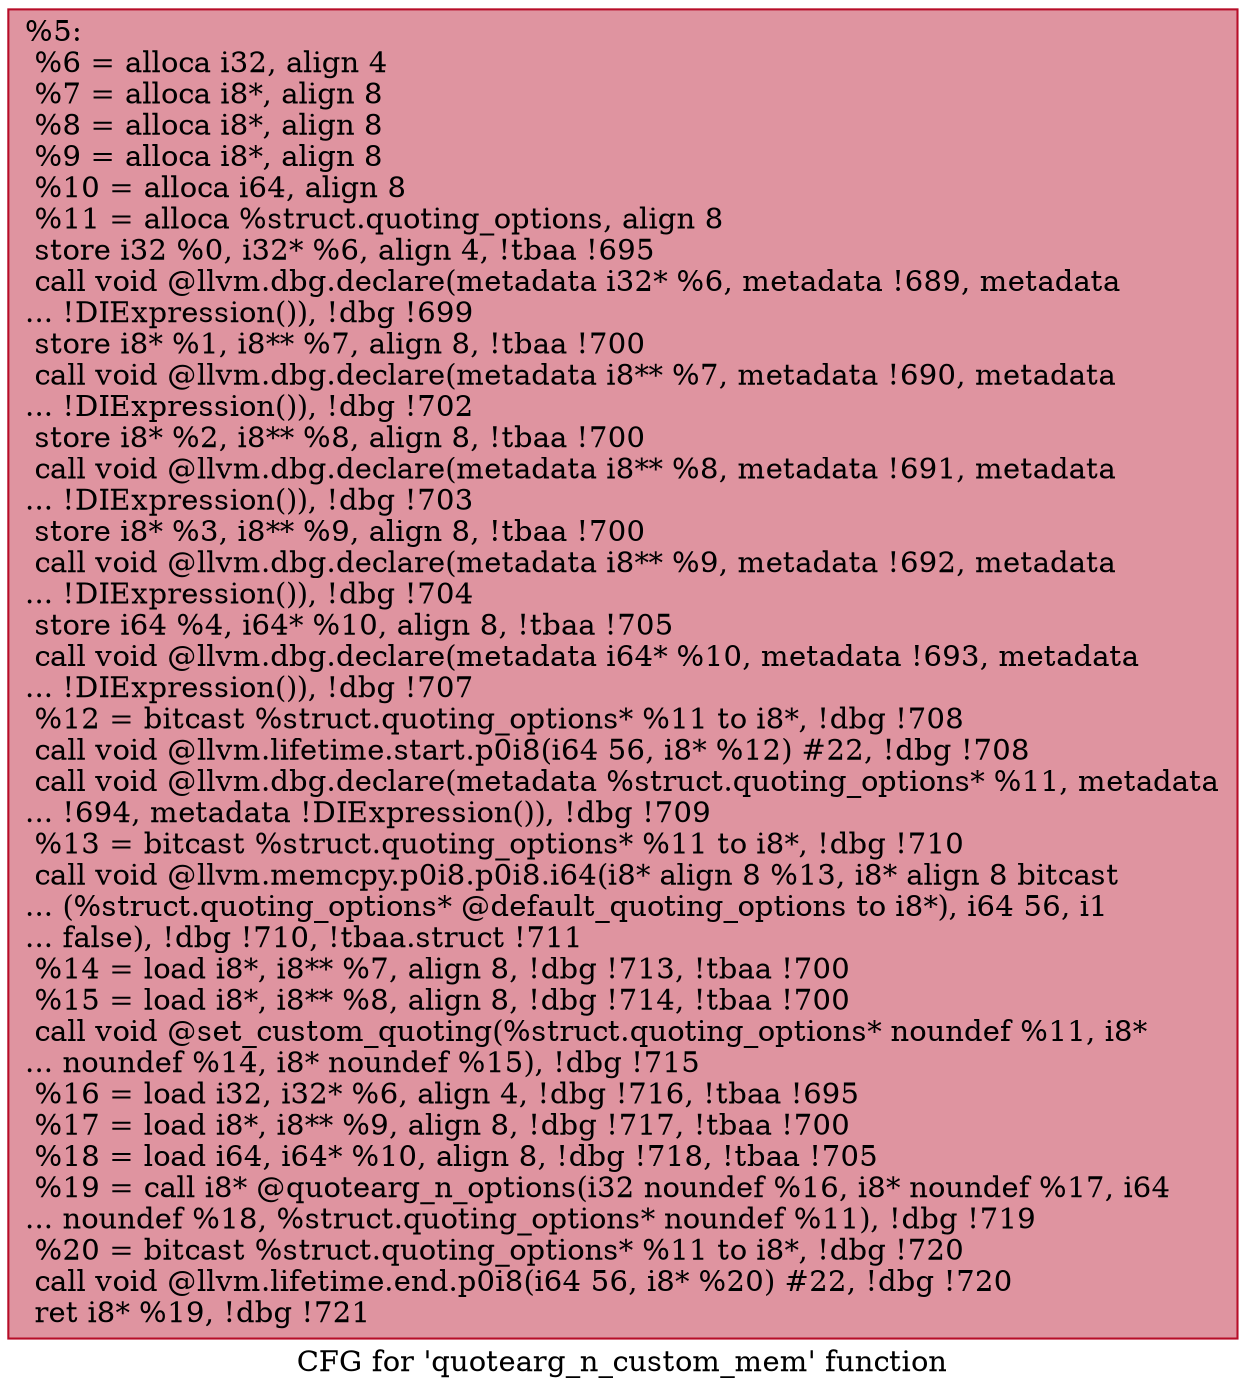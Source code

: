 digraph "CFG for 'quotearg_n_custom_mem' function" {
	label="CFG for 'quotearg_n_custom_mem' function";

	Node0x6f8470 [shape=record,color="#b70d28ff", style=filled, fillcolor="#b70d2870",label="{%5:\l  %6 = alloca i32, align 4\l  %7 = alloca i8*, align 8\l  %8 = alloca i8*, align 8\l  %9 = alloca i8*, align 8\l  %10 = alloca i64, align 8\l  %11 = alloca %struct.quoting_options, align 8\l  store i32 %0, i32* %6, align 4, !tbaa !695\l  call void @llvm.dbg.declare(metadata i32* %6, metadata !689, metadata\l... !DIExpression()), !dbg !699\l  store i8* %1, i8** %7, align 8, !tbaa !700\l  call void @llvm.dbg.declare(metadata i8** %7, metadata !690, metadata\l... !DIExpression()), !dbg !702\l  store i8* %2, i8** %8, align 8, !tbaa !700\l  call void @llvm.dbg.declare(metadata i8** %8, metadata !691, metadata\l... !DIExpression()), !dbg !703\l  store i8* %3, i8** %9, align 8, !tbaa !700\l  call void @llvm.dbg.declare(metadata i8** %9, metadata !692, metadata\l... !DIExpression()), !dbg !704\l  store i64 %4, i64* %10, align 8, !tbaa !705\l  call void @llvm.dbg.declare(metadata i64* %10, metadata !693, metadata\l... !DIExpression()), !dbg !707\l  %12 = bitcast %struct.quoting_options* %11 to i8*, !dbg !708\l  call void @llvm.lifetime.start.p0i8(i64 56, i8* %12) #22, !dbg !708\l  call void @llvm.dbg.declare(metadata %struct.quoting_options* %11, metadata\l... !694, metadata !DIExpression()), !dbg !709\l  %13 = bitcast %struct.quoting_options* %11 to i8*, !dbg !710\l  call void @llvm.memcpy.p0i8.p0i8.i64(i8* align 8 %13, i8* align 8 bitcast\l... (%struct.quoting_options* @default_quoting_options to i8*), i64 56, i1\l... false), !dbg !710, !tbaa.struct !711\l  %14 = load i8*, i8** %7, align 8, !dbg !713, !tbaa !700\l  %15 = load i8*, i8** %8, align 8, !dbg !714, !tbaa !700\l  call void @set_custom_quoting(%struct.quoting_options* noundef %11, i8*\l... noundef %14, i8* noundef %15), !dbg !715\l  %16 = load i32, i32* %6, align 4, !dbg !716, !tbaa !695\l  %17 = load i8*, i8** %9, align 8, !dbg !717, !tbaa !700\l  %18 = load i64, i64* %10, align 8, !dbg !718, !tbaa !705\l  %19 = call i8* @quotearg_n_options(i32 noundef %16, i8* noundef %17, i64\l... noundef %18, %struct.quoting_options* noundef %11), !dbg !719\l  %20 = bitcast %struct.quoting_options* %11 to i8*, !dbg !720\l  call void @llvm.lifetime.end.p0i8(i64 56, i8* %20) #22, !dbg !720\l  ret i8* %19, !dbg !721\l}"];
}
